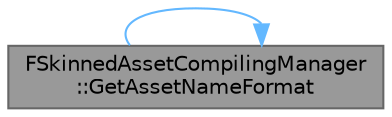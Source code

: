 digraph "FSkinnedAssetCompilingManager::GetAssetNameFormat"
{
 // INTERACTIVE_SVG=YES
 // LATEX_PDF_SIZE
  bgcolor="transparent";
  edge [fontname=Helvetica,fontsize=10,labelfontname=Helvetica,labelfontsize=10];
  node [fontname=Helvetica,fontsize=10,shape=box,height=0.2,width=0.4];
  rankdir="LR";
  Node1 [id="Node000001",label="FSkinnedAssetCompilingManager\l::GetAssetNameFormat",height=0.2,width=0.4,color="gray40", fillcolor="grey60", style="filled", fontcolor="black",tooltip="Returns an FTextFormat representing a localized singular/plural formatter for this resource name."];
  Node1 -> Node1 [id="edge1_Node000001_Node000001",color="steelblue1",style="solid",tooltip=" "];
}
